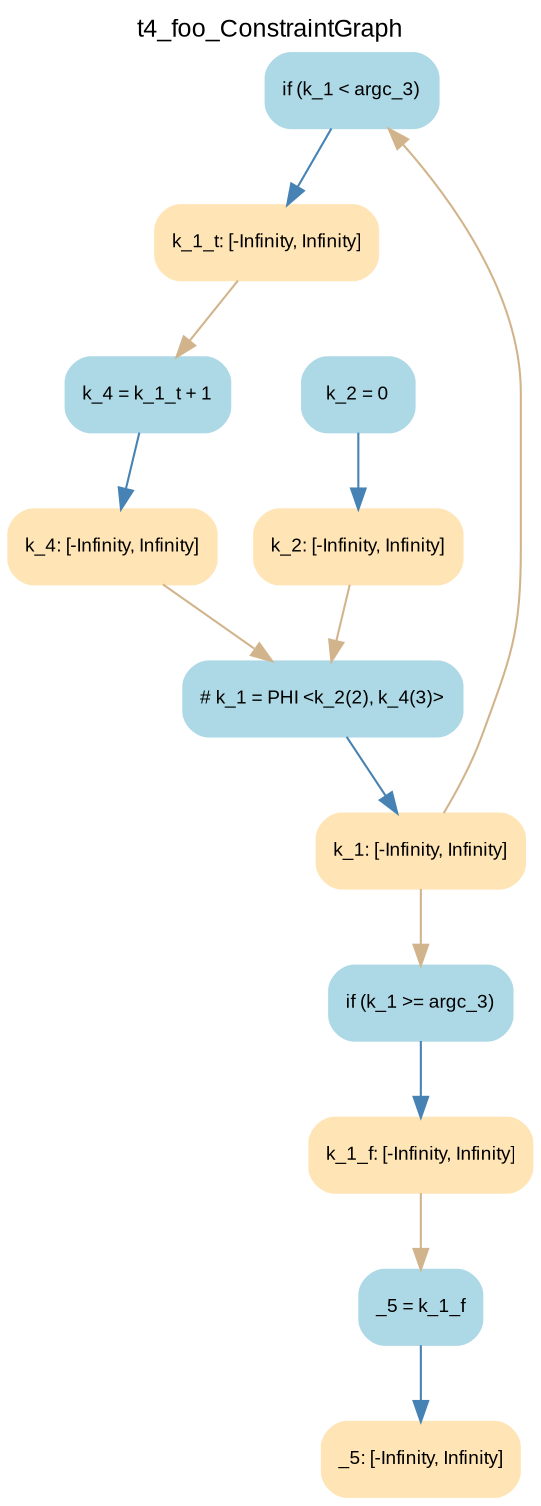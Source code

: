 digraph t4_foo_ConstraintGraph { 
	label=t4_foo_ConstraintGraph
	center=true
	labelloc=top
	fontname=Arial
	fontsize=12
	edge[fontname=Arial, fontsize=10]
	node[fontname=Arial, fontsize=9]

		Node_0 -> Node_1 [color=steelblue]
		Node_2 -> Node_3 [color=steelblue]
		Node_4 -> Node_5 [color=steelblue]
		Node_6 -> Node_7 [color=steelblue]
		Node_8 -> Node_9 [color=steelblue]
		Node_10 -> Node_11 [color=steelblue]
		Node_9 -> Node_0 [color=tan]
		Node_9 -> Node_10 [color=tan]
		Node_1 -> Node_2 [color=tan]
		Node_11 -> Node_6 [color=tan]
		Node_3 -> Node_8 [color=tan]
		Node_5 -> Node_8 [color=tan]

	Node_0 [fillcolor=lightblue, color=lightblue, shape=Mrecord, style=filled, label="{ if (k_1 \< argc_3) }"]
	Node_2 [fillcolor=lightblue, color=lightblue, shape=Mrecord, style=filled, label="{ k_4 = k_1_t + 1 }"]
	Node_4 [fillcolor=lightblue, color=lightblue, shape=Mrecord, style=filled, label="{ k_2 = 0 }"]
	Node_6 [fillcolor=lightblue, color=lightblue, shape=Mrecord, style=filled, label="{ _5 = k_1_f }"]
	Node_8 [fillcolor=lightblue, color=lightblue, shape=Mrecord, style=filled, label="{ # k_1 = PHI \<k_2(2), k_4(3)\> }"]
	Node_10 [fillcolor=lightblue, color=lightblue, shape=Mrecord, style=filled, label="{ if (k_1 \>= argc_3) }"]
	Node_9 [fillcolor=moccasin, color=moccasin, shape=Mrecord, style=filled, label="{ k_1: \[-Infinity, Infinity\] }"]
	Node_7 [fillcolor=moccasin, color=moccasin, shape=Mrecord, style=filled, label="{ _5: \[-Infinity, Infinity\] }"]
	Node_1 [fillcolor=moccasin, color=moccasin, shape=Mrecord, style=filled, label="{ k_1_t: \[-Infinity, Infinity\] }"]
	Node_11 [fillcolor=moccasin, color=moccasin, shape=Mrecord, style=filled, label="{ k_1_f: \[-Infinity, Infinity\] }"]
	Node_3 [fillcolor=moccasin, color=moccasin, shape=Mrecord, style=filled, label="{ k_4: \[-Infinity, Infinity\] }"]
	Node_5 [fillcolor=moccasin, color=moccasin, shape=Mrecord, style=filled, label="{ k_2: \[-Infinity, Infinity\] }"]
}
